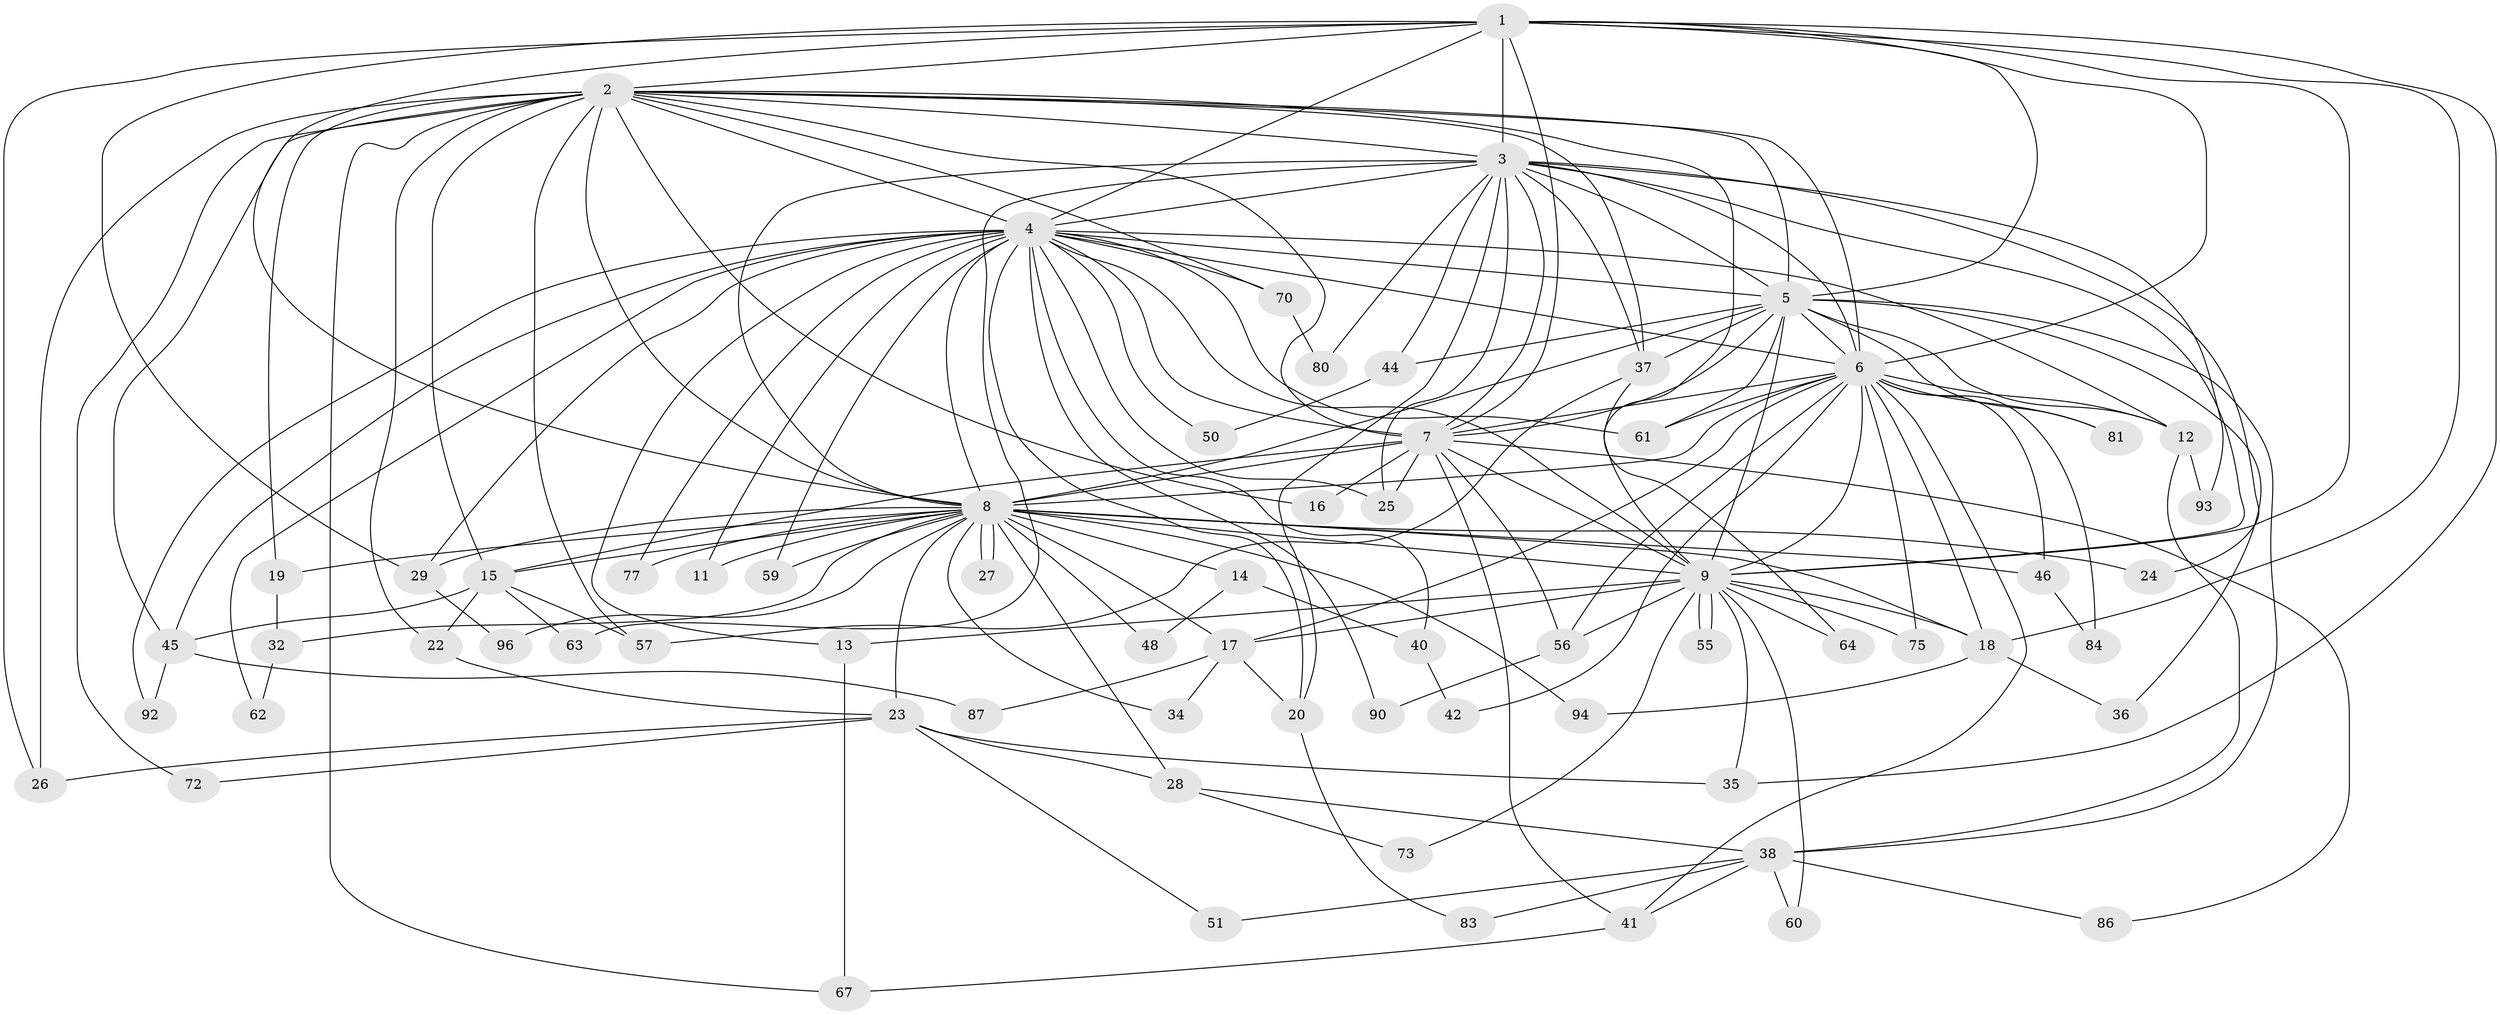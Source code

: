 // original degree distribution, {13: 0.010416666666666666, 20: 0.010416666666666666, 18: 0.010416666666666666, 27: 0.010416666666666666, 17: 0.03125, 21: 0.010416666666666666, 23: 0.020833333333333332, 2: 0.5208333333333334, 5: 0.03125, 3: 0.21875, 4: 0.08333333333333333, 8: 0.010416666666666666, 6: 0.010416666666666666, 7: 0.020833333333333332}
// Generated by graph-tools (version 1.1) at 2025/41/03/06/25 10:41:43]
// undirected, 68 vertices, 171 edges
graph export_dot {
graph [start="1"]
  node [color=gray90,style=filled];
  1 [super="+71"];
  2 [super="+54"];
  3 [super="+33"];
  4 [super="+65"];
  5 [super="+85"];
  6 [super="+31"];
  7 [super="+69"];
  8 [super="+10"];
  9 [super="+88"];
  11;
  12 [super="+76"];
  13 [super="+21"];
  14;
  15 [super="+74"];
  16;
  17 [super="+68"];
  18 [super="+30"];
  19;
  20 [super="+47"];
  22;
  23 [super="+53"];
  24;
  25 [super="+78"];
  26 [super="+79"];
  27;
  28 [super="+39"];
  29 [super="+91"];
  32;
  34;
  35 [super="+43"];
  36;
  37 [super="+49"];
  38 [super="+82"];
  40;
  41;
  42;
  44;
  45 [super="+52"];
  46;
  48;
  50;
  51;
  55;
  56 [super="+58"];
  57 [super="+95"];
  59;
  60;
  61 [super="+66"];
  62;
  63;
  64;
  67 [super="+89"];
  70;
  72;
  73;
  75;
  77;
  80;
  81;
  83;
  84;
  86;
  87;
  90;
  92;
  93;
  94;
  96;
  1 -- 2;
  1 -- 3;
  1 -- 4;
  1 -- 5;
  1 -- 6;
  1 -- 7;
  1 -- 8 [weight=2];
  1 -- 9;
  1 -- 26;
  1 -- 29;
  1 -- 35;
  1 -- 18;
  2 -- 3;
  2 -- 4;
  2 -- 5;
  2 -- 6;
  2 -- 7;
  2 -- 8 [weight=2];
  2 -- 9 [weight=2];
  2 -- 16;
  2 -- 19;
  2 -- 22;
  2 -- 26;
  2 -- 37;
  2 -- 45;
  2 -- 57;
  2 -- 70;
  2 -- 72;
  2 -- 15;
  2 -- 67;
  3 -- 4;
  3 -- 5;
  3 -- 6;
  3 -- 7;
  3 -- 8 [weight=2];
  3 -- 9;
  3 -- 24;
  3 -- 25;
  3 -- 44;
  3 -- 80;
  3 -- 93;
  3 -- 63;
  3 -- 20;
  3 -- 37;
  4 -- 5 [weight=2];
  4 -- 6;
  4 -- 7;
  4 -- 8 [weight=2];
  4 -- 9;
  4 -- 11;
  4 -- 12;
  4 -- 13;
  4 -- 20;
  4 -- 40;
  4 -- 45;
  4 -- 50;
  4 -- 59;
  4 -- 61;
  4 -- 62;
  4 -- 70;
  4 -- 77;
  4 -- 90;
  4 -- 92;
  4 -- 29;
  4 -- 25;
  5 -- 6;
  5 -- 7;
  5 -- 8 [weight=2];
  5 -- 9;
  5 -- 12;
  5 -- 36;
  5 -- 37;
  5 -- 38;
  5 -- 44;
  5 -- 81;
  5 -- 61;
  6 -- 7 [weight=2];
  6 -- 8 [weight=2];
  6 -- 9;
  6 -- 18;
  6 -- 41;
  6 -- 42;
  6 -- 46;
  6 -- 61;
  6 -- 75;
  6 -- 81;
  6 -- 84;
  6 -- 56;
  6 -- 12;
  6 -- 17;
  7 -- 8 [weight=2];
  7 -- 9;
  7 -- 16;
  7 -- 25;
  7 -- 41;
  7 -- 56 [weight=2];
  7 -- 86;
  7 -- 15;
  8 -- 9 [weight=2];
  8 -- 14 [weight=2];
  8 -- 19;
  8 -- 27;
  8 -- 27;
  8 -- 46;
  8 -- 59;
  8 -- 94;
  8 -- 96;
  8 -- 11;
  8 -- 77;
  8 -- 15;
  8 -- 17;
  8 -- 23;
  8 -- 24;
  8 -- 28;
  8 -- 29;
  8 -- 32;
  8 -- 34;
  8 -- 48;
  8 -- 18;
  9 -- 13 [weight=2];
  9 -- 17;
  9 -- 18;
  9 -- 35 [weight=2];
  9 -- 55;
  9 -- 55;
  9 -- 56;
  9 -- 60;
  9 -- 64;
  9 -- 73;
  9 -- 75;
  12 -- 38;
  12 -- 93;
  13 -- 67;
  14 -- 40;
  14 -- 48;
  15 -- 22;
  15 -- 63;
  15 -- 57;
  15 -- 45;
  17 -- 20;
  17 -- 34;
  17 -- 87;
  18 -- 36;
  18 -- 94;
  19 -- 32;
  20 -- 83;
  22 -- 23;
  23 -- 28;
  23 -- 51;
  23 -- 72;
  23 -- 26;
  23 -- 35;
  28 -- 73;
  28 -- 38;
  29 -- 96;
  32 -- 62;
  37 -- 64;
  37 -- 57;
  38 -- 51;
  38 -- 60;
  38 -- 83;
  38 -- 41;
  38 -- 86;
  40 -- 42;
  41 -- 67;
  44 -- 50;
  45 -- 87;
  45 -- 92;
  46 -- 84;
  56 -- 90;
  70 -- 80;
}
